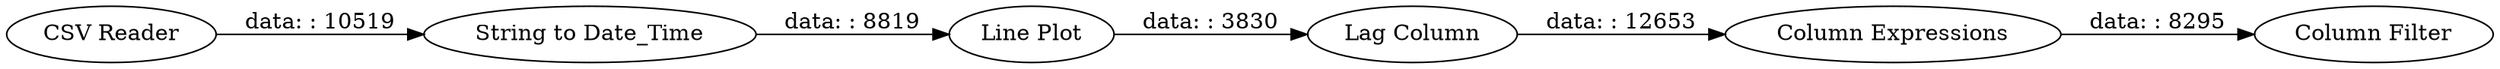 digraph {
	"-519703639885482623_6" [label="Column Filter"]
	"-519703639885482623_5" [label="Column Expressions"]
	"-519703639885482623_4" [label="Lag Column"]
	"-519703639885482623_2" [label="Line Plot"]
	"-519703639885482623_3" [label="String to Date_Time"]
	"-519703639885482623_1" [label="CSV Reader"]
	"-519703639885482623_4" -> "-519703639885482623_5" [label="data: : 12653"]
	"-519703639885482623_3" -> "-519703639885482623_2" [label="data: : 8819"]
	"-519703639885482623_5" -> "-519703639885482623_6" [label="data: : 8295"]
	"-519703639885482623_2" -> "-519703639885482623_4" [label="data: : 3830"]
	"-519703639885482623_1" -> "-519703639885482623_3" [label="data: : 10519"]
	rankdir=LR
}
